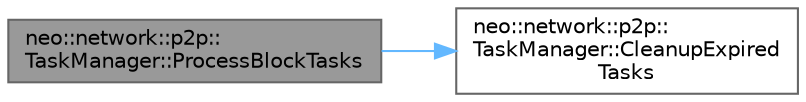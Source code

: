 digraph "neo::network::p2p::TaskManager::ProcessBlockTasks"
{
 // LATEX_PDF_SIZE
  bgcolor="transparent";
  edge [fontname=Helvetica,fontsize=10,labelfontname=Helvetica,labelfontsize=10];
  node [fontname=Helvetica,fontsize=10,shape=box,height=0.2,width=0.4];
  rankdir="LR";
  Node1 [id="Node000001",label="neo::network::p2p::\lTaskManager::ProcessBlockTasks",height=0.2,width=0.4,color="gray40", fillcolor="grey60", style="filled", fontcolor="black",tooltip="Processes block tasks."];
  Node1 -> Node2 [id="edge1_Node000001_Node000002",color="steelblue1",style="solid",tooltip=" "];
  Node2 [id="Node000002",label="neo::network::p2p::\lTaskManager::CleanupExpired\lTasks",height=0.2,width=0.4,color="grey40", fillcolor="white", style="filled",URL="$classneo_1_1network_1_1p2p_1_1_task_manager.html#aff3c0106795c57bcb1d8408ddbf2b7d0",tooltip="Cleans up expired tasks."];
}
